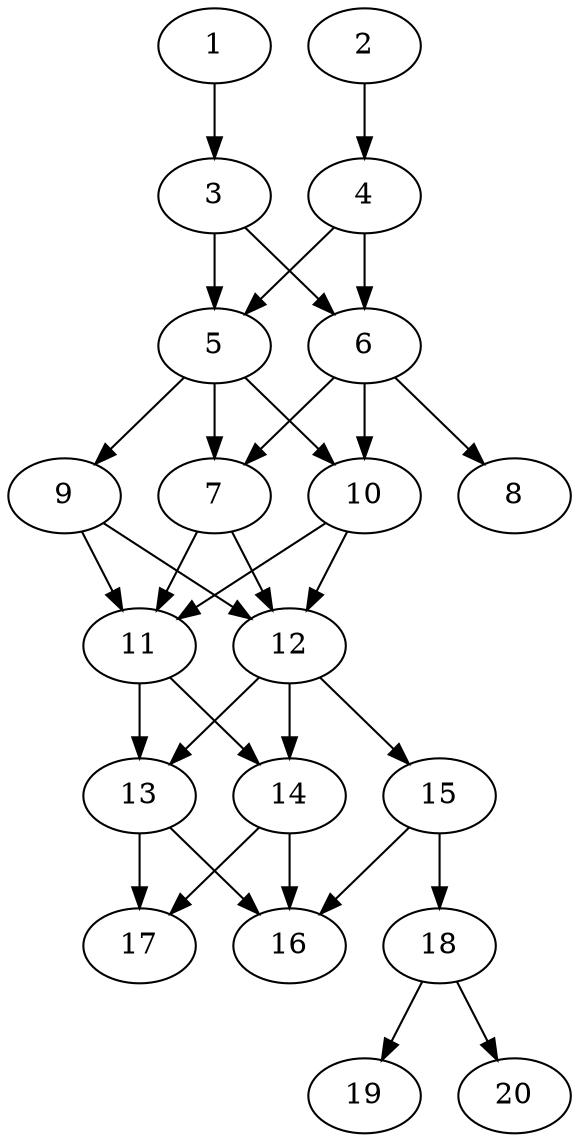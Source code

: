 // DAG automatically generated by daggen at Sat Jul 27 15:36:23 2019
// ./daggen --dot -n 20 --ccr 0.3 --fat 0.4 --regular 0.5 --density 0.7 --mindata 5242880 --maxdata 52428800 
digraph G {
  1 [size="141936640", alpha="0.10", expect_size="42580992"] 
  1 -> 3 [size ="42580992"]
  2 [size="77257387", alpha="0.10", expect_size="23177216"] 
  2 -> 4 [size ="23177216"]
  3 [size="44032000", alpha="0.12", expect_size="13209600"] 
  3 -> 5 [size ="13209600"]
  3 -> 6 [size ="13209600"]
  4 [size="133147307", alpha="0.16", expect_size="39944192"] 
  4 -> 5 [size ="39944192"]
  4 -> 6 [size ="39944192"]
  5 [size="41140907", alpha="0.04", expect_size="12342272"] 
  5 -> 7 [size ="12342272"]
  5 -> 9 [size ="12342272"]
  5 -> 10 [size ="12342272"]
  6 [size="152337067", alpha="0.13", expect_size="45701120"] 
  6 -> 7 [size ="45701120"]
  6 -> 8 [size ="45701120"]
  6 -> 10 [size ="45701120"]
  7 [size="79585280", alpha="0.14", expect_size="23875584"] 
  7 -> 11 [size ="23875584"]
  7 -> 12 [size ="23875584"]
  8 [size="89340587", alpha="0.03", expect_size="26802176"] 
  9 [size="160846507", alpha="0.01", expect_size="48253952"] 
  9 -> 11 [size ="48253952"]
  9 -> 12 [size ="48253952"]
  10 [size="45670400", alpha="0.13", expect_size="13701120"] 
  10 -> 11 [size ="13701120"]
  10 -> 12 [size ="13701120"]
  11 [size="76513280", alpha="0.18", expect_size="22953984"] 
  11 -> 13 [size ="22953984"]
  11 -> 14 [size ="22953984"]
  12 [size="158682453", alpha="0.19", expect_size="47604736"] 
  12 -> 13 [size ="47604736"]
  12 -> 14 [size ="47604736"]
  12 -> 15 [size ="47604736"]
  13 [size="78254080", alpha="0.07", expect_size="23476224"] 
  13 -> 16 [size ="23476224"]
  13 -> 17 [size ="23476224"]
  14 [size="169714347", alpha="0.07", expect_size="50914304"] 
  14 -> 16 [size ="50914304"]
  14 -> 17 [size ="50914304"]
  15 [size="137697280", alpha="0.12", expect_size="41309184"] 
  15 -> 16 [size ="41309184"]
  15 -> 18 [size ="41309184"]
  16 [size="169157973", alpha="0.15", expect_size="50747392"] 
  17 [size="112390827", alpha="0.16", expect_size="33717248"] 
  18 [size="64259413", alpha="0.14", expect_size="19277824"] 
  18 -> 19 [size ="19277824"]
  18 -> 20 [size ="19277824"]
  19 [size="91166720", alpha="0.18", expect_size="27350016"] 
  20 [size="98071893", alpha="0.16", expect_size="29421568"] 
}
